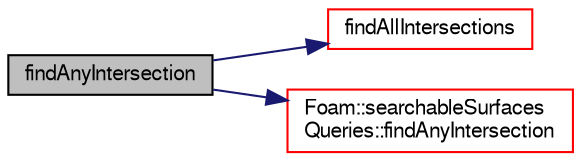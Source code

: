 digraph "findAnyIntersection"
{
  bgcolor="transparent";
  edge [fontname="FreeSans",fontsize="10",labelfontname="FreeSans",labelfontsize="10"];
  node [fontname="FreeSans",fontsize="10",shape=record];
  rankdir="LR";
  Node550 [label="findAnyIntersection",height=0.2,width=0.4,color="black", fillcolor="grey75", style="filled", fontcolor="black"];
  Node550 -> Node551 [color="midnightblue",fontsize="10",style="solid",fontname="FreeSans"];
  Node551 [label="findAllIntersections",height=0.2,width=0.4,color="red",URL="$a25246.html#a8acbb744d39b8626087c26949f0f1980",tooltip="Find all intersections in order from start to end. Returns for. "];
  Node550 -> Node561 [color="midnightblue",fontsize="10",style="solid",fontname="FreeSans"];
  Node561 [label="Foam::searchableSurfaces\lQueries::findAnyIntersection",height=0.2,width=0.4,color="red",URL="$a25250.html#a5e38488c879b214f75ea55c743265724",tooltip="Find any intersection. Return hit point information and. "];
}

